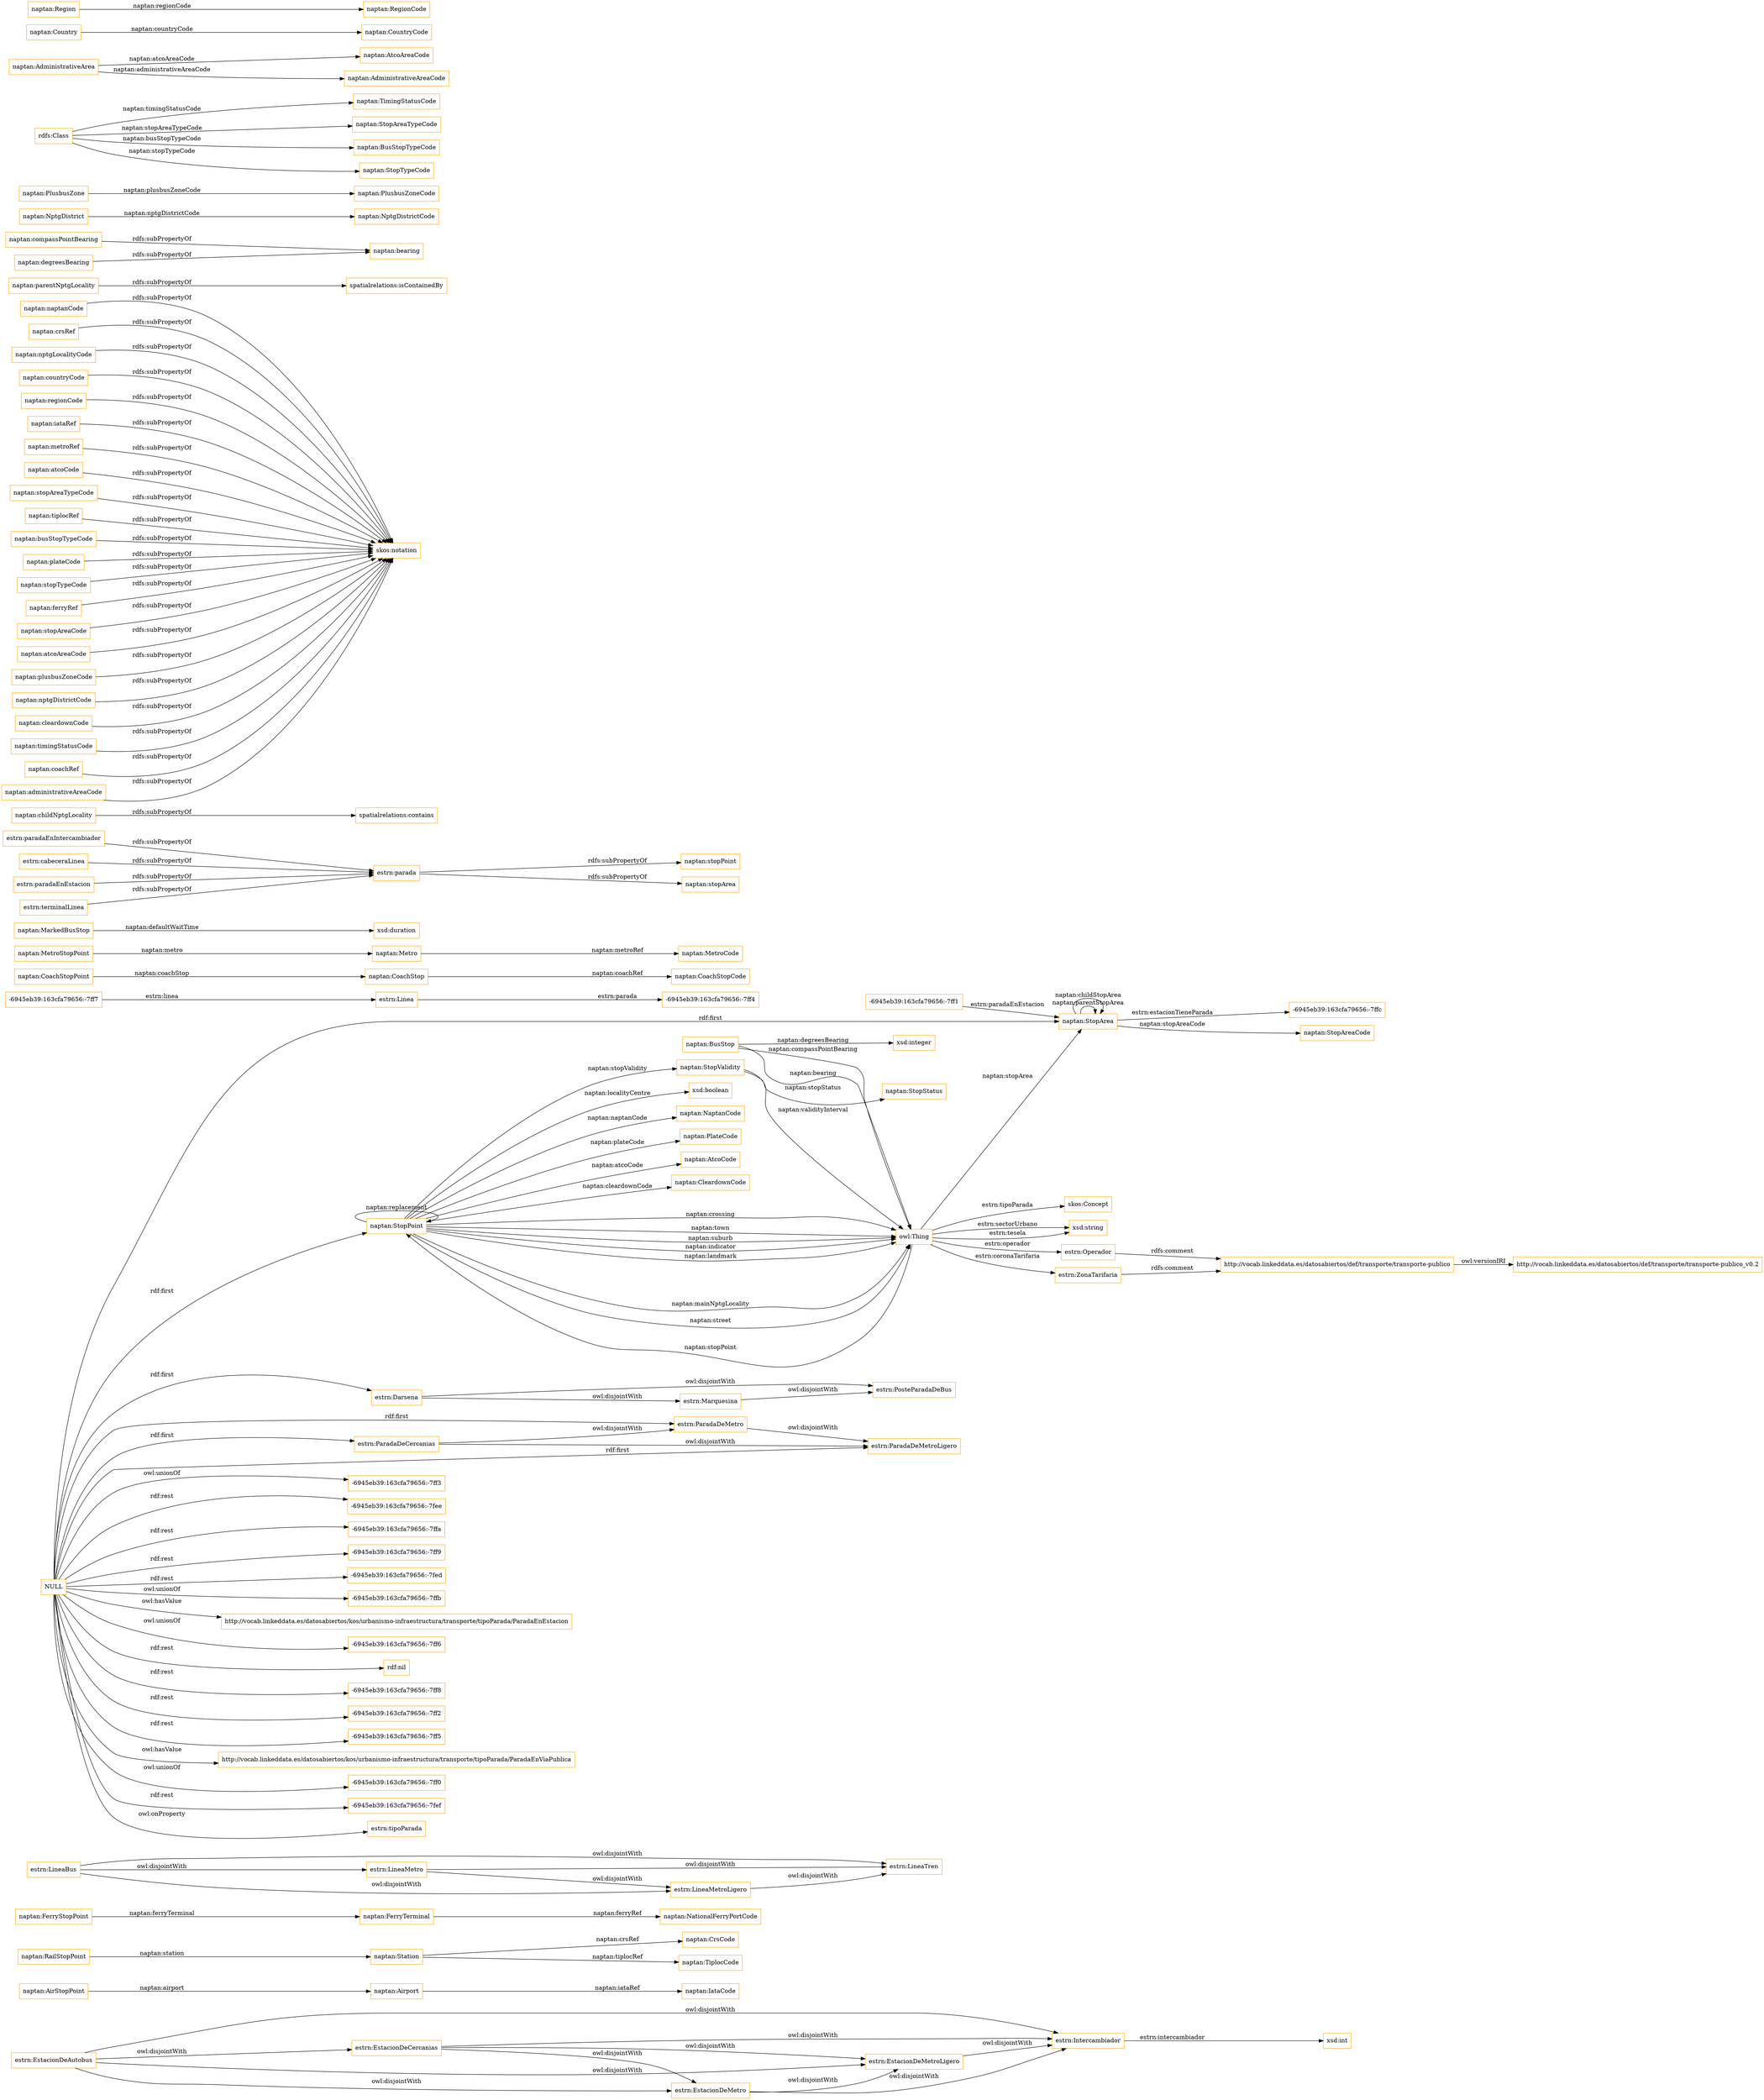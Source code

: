digraph ar2dtool_diagram { 
rankdir=LR;
size="1501"
node [shape = rectangle, color="orange"]; "estrn:Intercambiador" "estrn:EstacionDeMetroLigero" "naptan:AirStopPoint" "naptan:Station" "naptan:FerryStopPoint" "estrn:LineaMetro" "naptan:RailStopPoint" "naptan:FerryTerminal" "-6945eb39:163cfa79656:-7ffc" "naptan:BusStop" "naptan:StopPoint" "estrn:Linea" "estrn:LineaTren" "estrn:LineaMetroLigero" "naptan:CoachStopPoint" "estrn:Marquesina" "-6945eb39:163cfa79656:-7ff4" "estrn:Darsena" "naptan:StopValidity" "naptan:StopArea" "estrn:ParadaDeMetroLigero" "-6945eb39:163cfa79656:-7ff7" "estrn:EstacionDeCercanias" "naptan:Metro" "skos:Concept" "-6945eb39:163cfa79656:-7ff1" "naptan:CoachStop" "estrn:EstacionDeMetro" "estrn:EstacionDeAutobus" "estrn:Operador" "estrn:PosteParadaDeBus" "estrn:ZonaTarifaria" "estrn:ParadaDeMetro" "estrn:LineaBus" "naptan:MetroStopPoint" "naptan:MarkedBusStop" "naptan:Airport" "estrn:ParadaDeCercanias" "naptan:StopStatus" ; /*classes style*/
	"estrn:EstacionDeCercanias" -> "estrn:Intercambiador" [ label = "owl:disjointWith" ];
	"estrn:EstacionDeCercanias" -> "estrn:EstacionDeMetroLigero" [ label = "owl:disjointWith" ];
	"estrn:EstacionDeCercanias" -> "estrn:EstacionDeMetro" [ label = "owl:disjointWith" ];
	"estrn:paradaEnIntercambiador" -> "estrn:parada" [ label = "rdfs:subPropertyOf" ];
	"naptan:childNptgLocality" -> "spatialrelations:contains" [ label = "rdfs:subPropertyOf" ];
	"estrn:EstacionDeMetroLigero" -> "estrn:Intercambiador" [ label = "owl:disjointWith" ];
	"naptan:naptanCode" -> "skos:notation" [ label = "rdfs:subPropertyOf" ];
	"naptan:crsRef" -> "skos:notation" [ label = "rdfs:subPropertyOf" ];
	"naptan:parentNptgLocality" -> "spatialrelations:isContainedBy" [ label = "rdfs:subPropertyOf" ];
	"naptan:compassPointBearing" -> "naptan:bearing" [ label = "rdfs:subPropertyOf" ];
	"naptan:nptgLocalityCode" -> "skos:notation" [ label = "rdfs:subPropertyOf" ];
	"estrn:cabeceraLinea" -> "estrn:parada" [ label = "rdfs:subPropertyOf" ];
	"estrn:EstacionDeAutobus" -> "estrn:Intercambiador" [ label = "owl:disjointWith" ];
	"estrn:EstacionDeAutobus" -> "estrn:EstacionDeMetroLigero" [ label = "owl:disjointWith" ];
	"estrn:EstacionDeAutobus" -> "estrn:EstacionDeMetro" [ label = "owl:disjointWith" ];
	"estrn:EstacionDeAutobus" -> "estrn:EstacionDeCercanias" [ label = "owl:disjointWith" ];
	"estrn:LineaBus" -> "estrn:LineaTren" [ label = "owl:disjointWith" ];
	"estrn:LineaBus" -> "estrn:LineaMetroLigero" [ label = "owl:disjointWith" ];
	"estrn:LineaBus" -> "estrn:LineaMetro" [ label = "owl:disjointWith" ];
	"estrn:paradaEnEstacion" -> "estrn:parada" [ label = "rdfs:subPropertyOf" ];
	"naptan:countryCode" -> "skos:notation" [ label = "rdfs:subPropertyOf" ];
	"naptan:regionCode" -> "skos:notation" [ label = "rdfs:subPropertyOf" ];
	"estrn:LineaMetroLigero" -> "estrn:LineaTren" [ label = "owl:disjointWith" ];
	"estrn:ParadaDeCercanias" -> "estrn:ParadaDeMetroLigero" [ label = "owl:disjointWith" ];
	"estrn:ParadaDeCercanias" -> "estrn:ParadaDeMetro" [ label = "owl:disjointWith" ];
	"estrn:Marquesina" -> "estrn:PosteParadaDeBus" [ label = "owl:disjointWith" ];
	"naptan:iataRef" -> "skos:notation" [ label = "rdfs:subPropertyOf" ];
	"estrn:Operador" -> "http://vocab.linkeddata.es/datosabiertos/def/transporte/transporte-publico" [ label = "rdfs:comment" ];
	"naptan:metroRef" -> "skos:notation" [ label = "rdfs:subPropertyOf" ];
	"estrn:EstacionDeMetro" -> "estrn:Intercambiador" [ label = "owl:disjointWith" ];
	"estrn:EstacionDeMetro" -> "estrn:EstacionDeMetroLigero" [ label = "owl:disjointWith" ];
	"naptan:atcoCode" -> "skos:notation" [ label = "rdfs:subPropertyOf" ];
	"naptan:stopAreaTypeCode" -> "skos:notation" [ label = "rdfs:subPropertyOf" ];
	"naptan:tiplocRef" -> "skos:notation" [ label = "rdfs:subPropertyOf" ];
	"NULL" -> "-6945eb39:163cfa79656:-7ff3" [ label = "owl:unionOf" ];
	"NULL" -> "-6945eb39:163cfa79656:-7fee" [ label = "rdf:rest" ];
	"NULL" -> "-6945eb39:163cfa79656:-7ffa" [ label = "rdf:rest" ];
	"NULL" -> "estrn:Darsena" [ label = "rdf:first" ];
	"NULL" -> "-6945eb39:163cfa79656:-7ff9" [ label = "rdf:rest" ];
	"NULL" -> "estrn:ParadaDeCercanias" [ label = "rdf:first" ];
	"NULL" -> "-6945eb39:163cfa79656:-7fed" [ label = "rdf:rest" ];
	"NULL" -> "-6945eb39:163cfa79656:-7ffb" [ label = "owl:unionOf" ];
	"NULL" -> "naptan:StopArea" [ label = "rdf:first" ];
	"NULL" -> "estrn:ParadaDeMetro" [ label = "rdf:first" ];
	"NULL" -> "http://vocab.linkeddata.es/datosabiertos/kos/urbanismo-infraestructura/transporte/tipoParada/ParadaEnEstacion" [ label = "owl:hasValue" ];
	"NULL" -> "naptan:StopPoint" [ label = "rdf:first" ];
	"NULL" -> "-6945eb39:163cfa79656:-7ff6" [ label = "owl:unionOf" ];
	"NULL" -> "rdf:nil" [ label = "rdf:rest" ];
	"NULL" -> "-6945eb39:163cfa79656:-7ff8" [ label = "rdf:rest" ];
	"NULL" -> "estrn:ParadaDeMetroLigero" [ label = "rdf:first" ];
	"NULL" -> "-6945eb39:163cfa79656:-7ff2" [ label = "rdf:rest" ];
	"NULL" -> "-6945eb39:163cfa79656:-7ff5" [ label = "rdf:rest" ];
	"NULL" -> "http://vocab.linkeddata.es/datosabiertos/kos/urbanismo-infraestructura/transporte/tipoParada/ParadaEnViaPublica" [ label = "owl:hasValue" ];
	"NULL" -> "-6945eb39:163cfa79656:-7ff0" [ label = "owl:unionOf" ];
	"NULL" -> "-6945eb39:163cfa79656:-7fef" [ label = "rdf:rest" ];
	"NULL" -> "estrn:tipoParada" [ label = "owl:onProperty" ];
	"naptan:busStopTypeCode" -> "skos:notation" [ label = "rdfs:subPropertyOf" ];
	"naptan:plateCode" -> "skos:notation" [ label = "rdfs:subPropertyOf" ];
	"estrn:LineaMetro" -> "estrn:LineaTren" [ label = "owl:disjointWith" ];
	"estrn:LineaMetro" -> "estrn:LineaMetroLigero" [ label = "owl:disjointWith" ];
	"naptan:stopTypeCode" -> "skos:notation" [ label = "rdfs:subPropertyOf" ];
	"naptan:ferryRef" -> "skos:notation" [ label = "rdfs:subPropertyOf" ];
	"estrn:ZonaTarifaria" -> "http://vocab.linkeddata.es/datosabiertos/def/transporte/transporte-publico" [ label = "rdfs:comment" ];
	"naptan:stopAreaCode" -> "skos:notation" [ label = "rdfs:subPropertyOf" ];
	"estrn:Darsena" -> "estrn:PosteParadaDeBus" [ label = "owl:disjointWith" ];
	"estrn:Darsena" -> "estrn:Marquesina" [ label = "owl:disjointWith" ];
	"naptan:atcoAreaCode" -> "skos:notation" [ label = "rdfs:subPropertyOf" ];
	"estrn:terminalLinea" -> "estrn:parada" [ label = "rdfs:subPropertyOf" ];
	"naptan:plusbusZoneCode" -> "skos:notation" [ label = "rdfs:subPropertyOf" ];
	"naptan:nptgDistrictCode" -> "skos:notation" [ label = "rdfs:subPropertyOf" ];
	"estrn:ParadaDeMetro" -> "estrn:ParadaDeMetroLigero" [ label = "owl:disjointWith" ];
	"http://vocab.linkeddata.es/datosabiertos/def/transporte/transporte-publico" -> "http://vocab.linkeddata.es/datosabiertos/def/transporte/transporte-publico_v0.2" [ label = "owl:versionIRI" ];
	"naptan:cleardownCode" -> "skos:notation" [ label = "rdfs:subPropertyOf" ];
	"naptan:degreesBearing" -> "naptan:bearing" [ label = "rdfs:subPropertyOf" ];
	"naptan:timingStatusCode" -> "skos:notation" [ label = "rdfs:subPropertyOf" ];
	"naptan:coachRef" -> "skos:notation" [ label = "rdfs:subPropertyOf" ];
	"naptan:administrativeAreaCode" -> "skos:notation" [ label = "rdfs:subPropertyOf" ];
	"estrn:parada" -> "naptan:stopPoint" [ label = "rdfs:subPropertyOf" ];
	"estrn:parada" -> "naptan:stopArea" [ label = "rdfs:subPropertyOf" ];
	"naptan:StopArea" -> "naptan:StopArea" [ label = "naptan:parentStopArea" ];
	"naptan:StopValidity" -> "naptan:StopStatus" [ label = "naptan:stopStatus" ];
	"naptan:StopPoint" -> "owl:Thing" [ label = "naptan:mainNptgLocality" ];
	"naptan:NptgDistrict" -> "naptan:NptgDistrictCode" [ label = "naptan:nptgDistrictCode" ];
	"estrn:Intercambiador" -> "xsd:int" [ label = "estrn:intercambiador" ];
	"-6945eb39:163cfa79656:-7ff7" -> "estrn:Linea" [ label = "estrn:linea" ];
	"naptan:AirStopPoint" -> "naptan:Airport" [ label = "naptan:airport" ];
	"naptan:CoachStopPoint" -> "naptan:CoachStop" [ label = "naptan:coachStop" ];
	"naptan:StopPoint" -> "xsd:boolean" [ label = "naptan:localityCentre" ];
	"owl:Thing" -> "xsd:string" [ label = "estrn:tesela" ];
	"naptan:StopPoint" -> "naptan:StopPoint" [ label = "naptan:replacement" ];
	"owl:Thing" -> "estrn:Operador" [ label = "estrn:operador" ];
	"-6945eb39:163cfa79656:-7ff1" -> "naptan:StopArea" [ label = "estrn:paradaEnEstacion" ];
	"naptan:StopPoint" -> "naptan:NaptanCode" [ label = "naptan:naptanCode" ];
	"naptan:Station" -> "naptan:CrsCode" [ label = "naptan:crsRef" ];
	"naptan:StopPoint" -> "naptan:PlateCode" [ label = "naptan:plateCode" ];
	"naptan:FerryStopPoint" -> "naptan:FerryTerminal" [ label = "naptan:ferryTerminal" ];
	"naptan:MarkedBusStop" -> "xsd:duration" [ label = "naptan:defaultWaitTime" ];
	"naptan:PlusbusZone" -> "naptan:PlusbusZoneCode" [ label = "naptan:plusbusZoneCode" ];
	"naptan:StopPoint" -> "owl:Thing" [ label = "naptan:crossing" ];
	"naptan:FerryTerminal" -> "naptan:NationalFerryPortCode" [ label = "naptan:ferryRef" ];
	"owl:Thing" -> "naptan:StopPoint" [ label = "naptan:stopPoint" ];
	"naptan:CoachStop" -> "naptan:CoachStopCode" [ label = "naptan:coachRef" ];
	"naptan:StopPoint" -> "owl:Thing" [ label = "naptan:town" ];
	"naptan:Airport" -> "naptan:IataCode" [ label = "naptan:iataRef" ];
	"naptan:StopPoint" -> "owl:Thing" [ label = "naptan:suburb" ];
	"naptan:MetroStopPoint" -> "naptan:Metro" [ label = "naptan:metro" ];
	"estrn:Linea" -> "-6945eb39:163cfa79656:-7ff4" [ label = "estrn:parada" ];
	"naptan:StopArea" -> "-6945eb39:163cfa79656:-7ffc" [ label = "estrn:estacionTieneParada" ];
	"naptan:StopPoint" -> "naptan:StopValidity" [ label = "naptan:stopValidity" ];
	"owl:Thing" -> "estrn:ZonaTarifaria" [ label = "estrn:coronaTarifaria" ];
	"rdfs:Class" -> "naptan:TimingStatusCode" [ label = "naptan:timingStatusCode" ];
	"naptan:StopPoint" -> "owl:Thing" [ label = "naptan:indicator" ];
	"naptan:StopArea" -> "naptan:StopAreaCode" [ label = "naptan:stopAreaCode" ];
	"naptan:StopArea" -> "naptan:StopArea" [ label = "naptan:childStopArea" ];
	"naptan:BusStop" -> "owl:Thing" [ label = "naptan:compassPointBearing" ];
	"naptan:StopPoint" -> "naptan:AtcoCode" [ label = "naptan:atcoCode" ];
	"owl:Thing" -> "skos:Concept" [ label = "estrn:tipoParada" ];
	"naptan:BusStop" -> "owl:Thing" [ label = "naptan:bearing" ];
	"naptan:AdministrativeArea" -> "naptan:AtcoAreaCode" [ label = "naptan:atcoAreaCode" ];
	"naptan:Country" -> "naptan:CountryCode" [ label = "naptan:countryCode" ];
	"naptan:StopPoint" -> "owl:Thing" [ label = "naptan:landmark" ];
	"naptan:Metro" -> "naptan:MetroCode" [ label = "naptan:metroRef" ];
	"naptan:Region" -> "naptan:RegionCode" [ label = "naptan:regionCode" ];
	"naptan:StopPoint" -> "owl:Thing" [ label = "naptan:street" ];
	"naptan:BusStop" -> "xsd:integer" [ label = "naptan:degreesBearing" ];
	"naptan:AdministrativeArea" -> "naptan:AdministrativeAreaCode" [ label = "naptan:administrativeAreaCode" ];
	"naptan:StopValidity" -> "owl:Thing" [ label = "naptan:validityInterval" ];
	"owl:Thing" -> "naptan:StopArea" [ label = "naptan:stopArea" ];
	"naptan:RailStopPoint" -> "naptan:Station" [ label = "naptan:station" ];
	"rdfs:Class" -> "naptan:StopAreaTypeCode" [ label = "naptan:stopAreaTypeCode" ];
	"rdfs:Class" -> "naptan:BusStopTypeCode" [ label = "naptan:busStopTypeCode" ];
	"rdfs:Class" -> "naptan:StopTypeCode" [ label = "naptan:stopTypeCode" ];
	"owl:Thing" -> "xsd:string" [ label = "estrn:sectorUrbano" ];
	"naptan:StopPoint" -> "naptan:CleardownCode" [ label = "naptan:cleardownCode" ];
	"naptan:Station" -> "naptan:TiplocCode" [ label = "naptan:tiplocRef" ];

}
